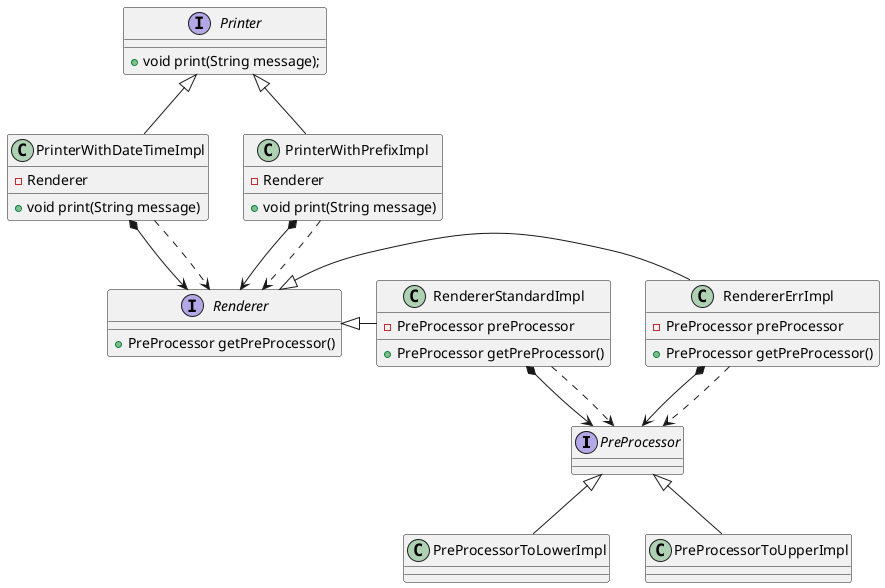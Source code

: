 @startuml
'https://plantuml.com/class-diagram


interface PreProcessor
interface Printer{
+void print(String message);
}
interface Renderer{
+PreProcessor getPreProcessor()
 }
class PreProcessorToLowerImpl
class PreProcessorToUpperImpl
class PrinterWithDateTimeImpl{
-Renderer
+void print(String message)
}
class PrinterWithPrefixImpl{
-Renderer
+void print(String message)
}
class RendererErrImpl{
-PreProcessor preProcessor
+PreProcessor getPreProcessor()
}
class RendererStandardImpl{
-PreProcessor preProcessor
+PreProcessor getPreProcessor()
}

PreProcessor<|--  PreProcessorToLowerImpl
PreProcessor<|--  PreProcessorToUpperImpl
Printer<|-- PrinterWithDateTimeImpl
Printer<|-- PrinterWithPrefixImpl
Renderer<|- RendererErrImpl
Renderer<|- RendererStandardImpl
RendererErrImpl *-->   PreProcessor
RendererErrImpl ..>   PreProcessor
RendererStandardImpl *-->   PreProcessor
RendererStandardImpl ..>   PreProcessor
PrinterWithDateTimeImpl *--> Renderer
PrinterWithDateTimeImpl ..> Renderer
PrinterWithPrefixImpl*--> Renderer
PrinterWithPrefixImpl ..> Renderer

@enduml